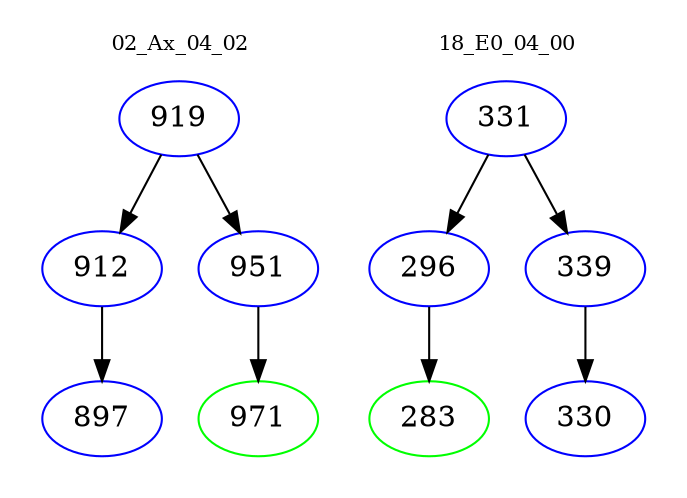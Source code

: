 digraph{
subgraph cluster_0 {
color = white
label = "02_Ax_04_02";
fontsize=10;
T0_919 [label="919", color="blue"]
T0_919 -> T0_912 [color="black"]
T0_912 [label="912", color="blue"]
T0_912 -> T0_897 [color="black"]
T0_897 [label="897", color="blue"]
T0_919 -> T0_951 [color="black"]
T0_951 [label="951", color="blue"]
T0_951 -> T0_971 [color="black"]
T0_971 [label="971", color="green"]
}
subgraph cluster_1 {
color = white
label = "18_E0_04_00";
fontsize=10;
T1_331 [label="331", color="blue"]
T1_331 -> T1_296 [color="black"]
T1_296 [label="296", color="blue"]
T1_296 -> T1_283 [color="black"]
T1_283 [label="283", color="green"]
T1_331 -> T1_339 [color="black"]
T1_339 [label="339", color="blue"]
T1_339 -> T1_330 [color="black"]
T1_330 [label="330", color="blue"]
}
}
